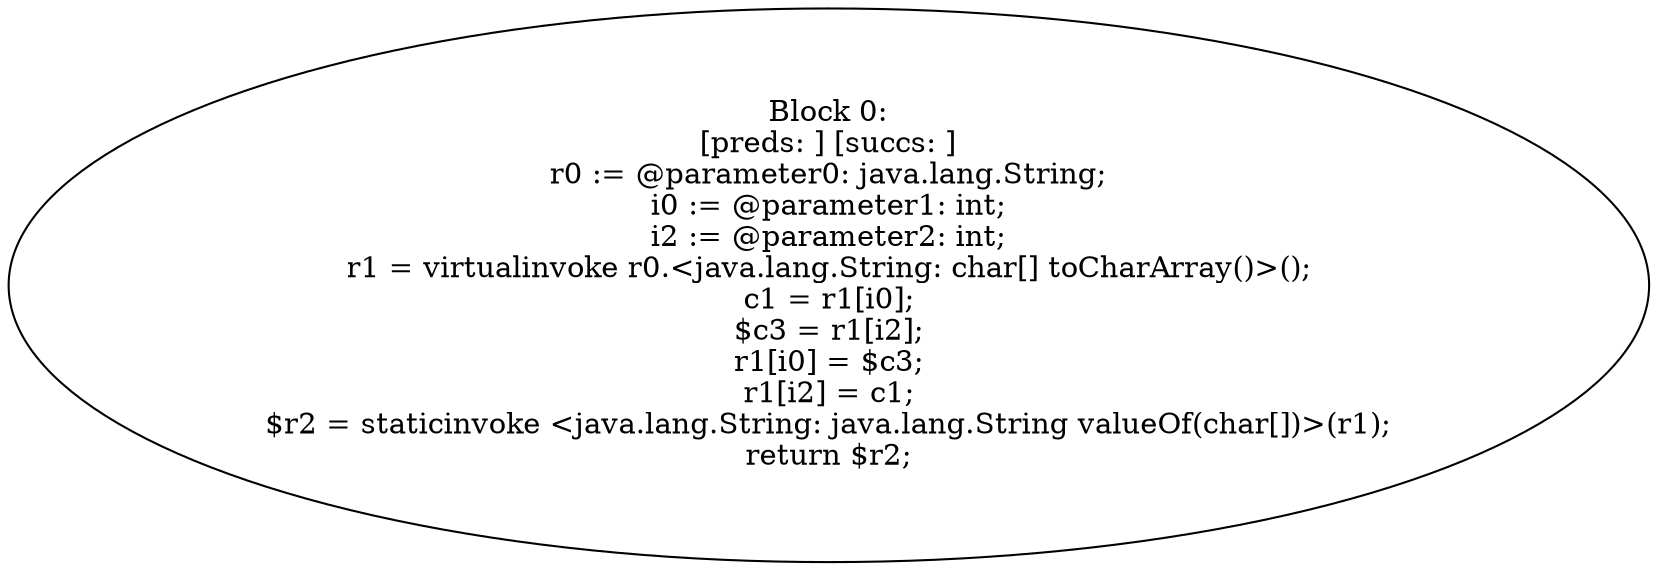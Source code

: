 digraph "unitGraph" {
    "Block 0:
[preds: ] [succs: ]
r0 := @parameter0: java.lang.String;
i0 := @parameter1: int;
i2 := @parameter2: int;
r1 = virtualinvoke r0.<java.lang.String: char[] toCharArray()>();
c1 = r1[i0];
$c3 = r1[i2];
r1[i0] = $c3;
r1[i2] = c1;
$r2 = staticinvoke <java.lang.String: java.lang.String valueOf(char[])>(r1);
return $r2;
"
}
